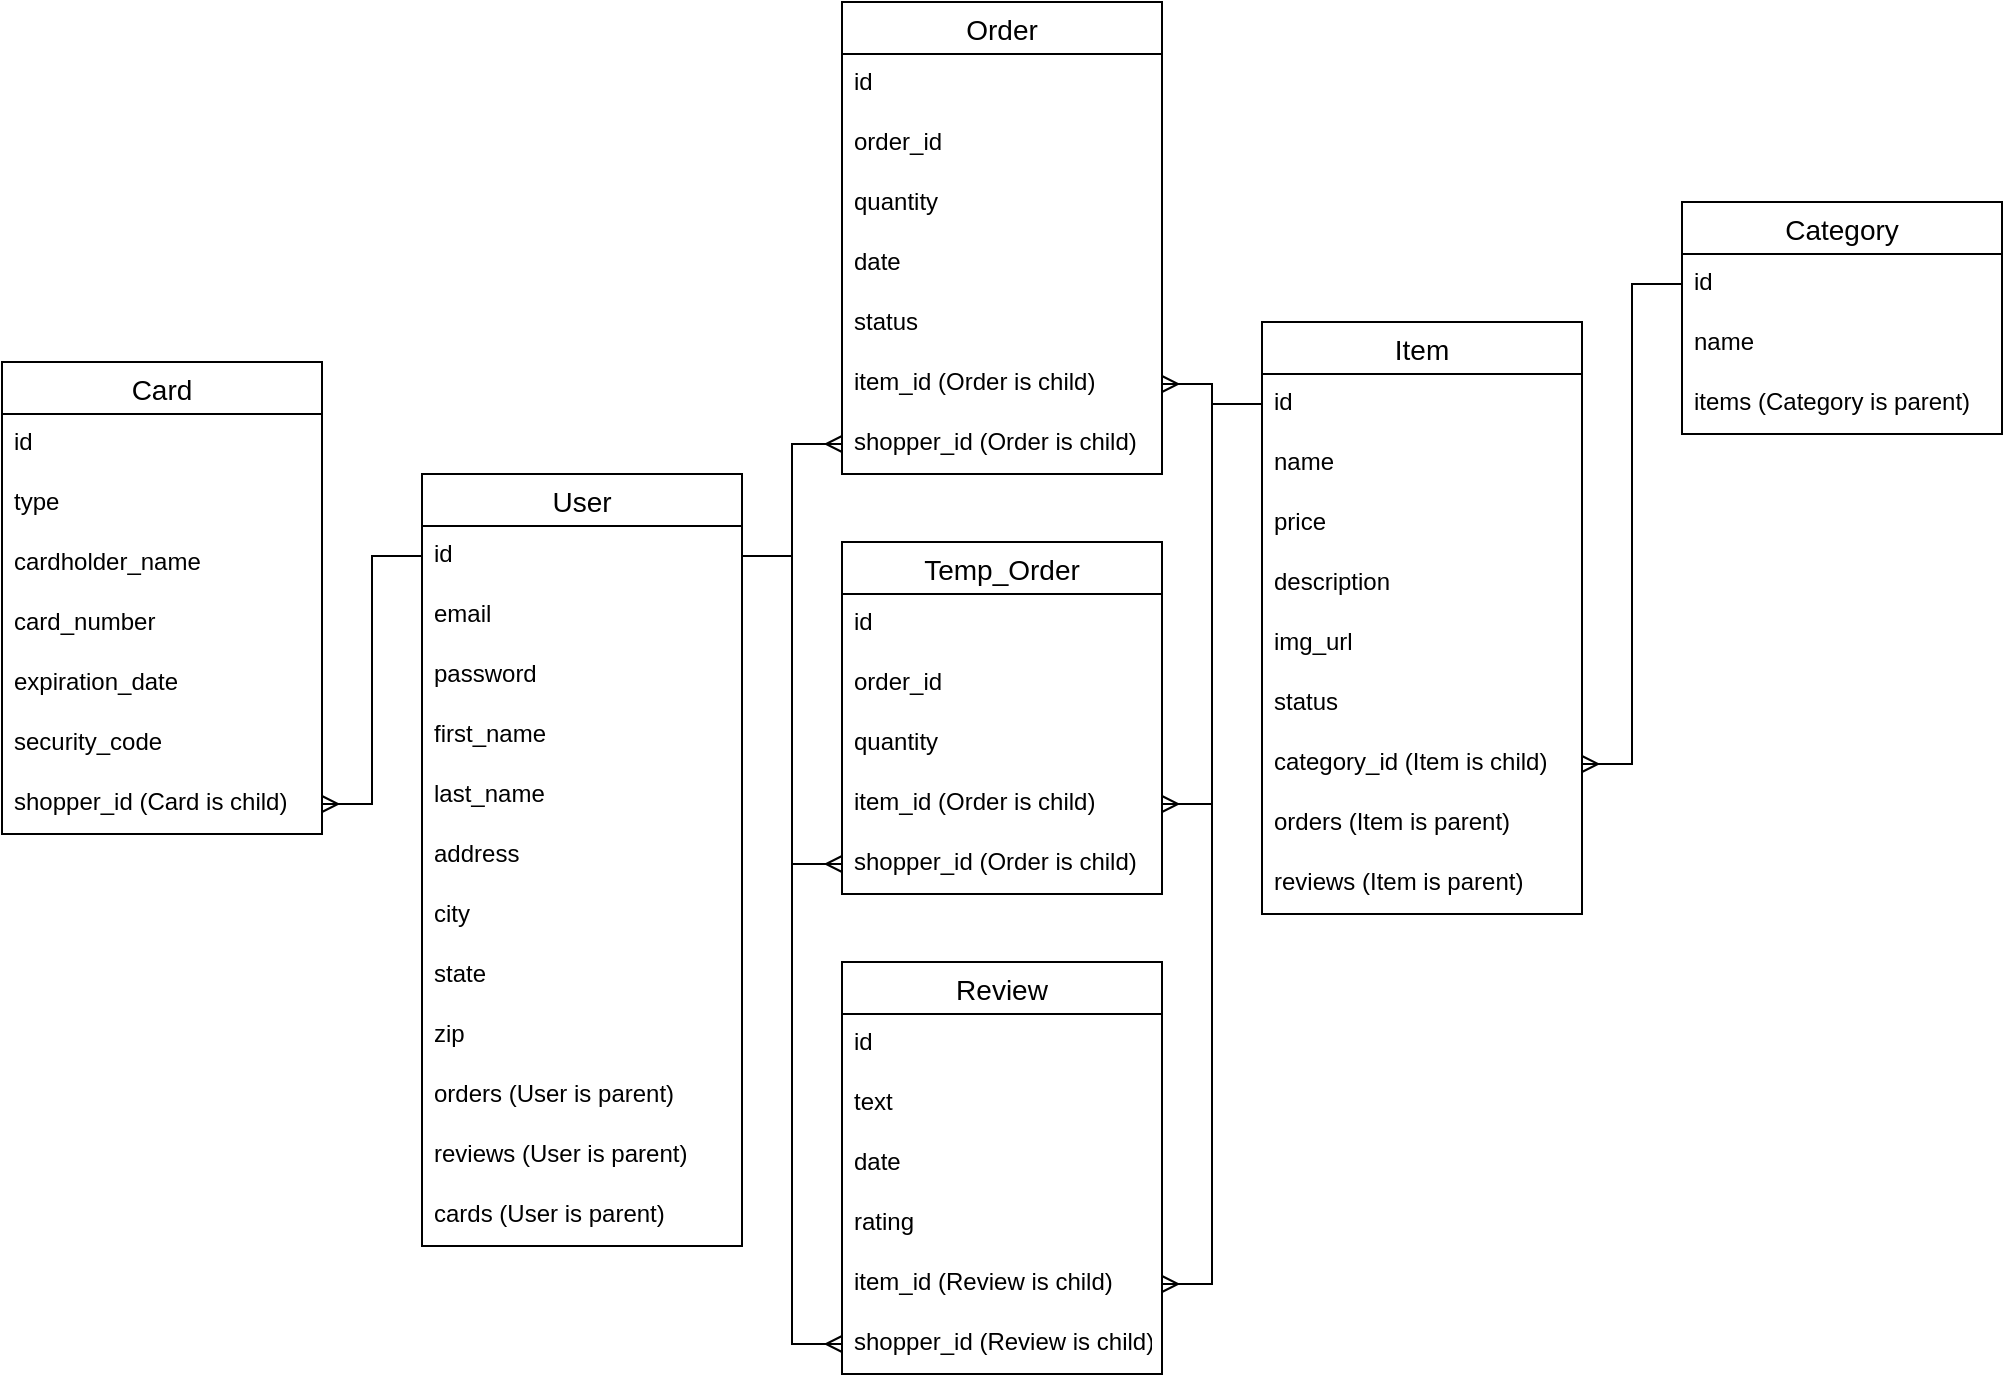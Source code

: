 <mxfile version="20.2.5" type="device"><diagram id="drTAGpj-nK9G6mbpTzMT" name="Page-1"><mxGraphModel dx="1888" dy="547" grid="1" gridSize="10" guides="1" tooltips="1" connect="1" arrows="1" fold="1" page="1" pageScale="1" pageWidth="850" pageHeight="1100" math="0" shadow="0"><root><mxCell id="0"/><mxCell id="1" parent="0"/><mxCell id="ERQlj1JSZM2KUnO7Cb2--1" value="User" style="swimlane;fontStyle=0;childLayout=stackLayout;horizontal=1;startSize=26;horizontalStack=0;resizeParent=1;resizeParentMax=0;resizeLast=0;collapsible=1;marginBottom=0;align=center;fontSize=14;" parent="1" vertex="1"><mxGeometry x="30" y="316" width="160" height="386" as="geometry"><mxRectangle x="60" y="70" width="50" height="26" as="alternateBounds"/></mxGeometry></mxCell><mxCell id="ERQlj1JSZM2KUnO7Cb2--2" value="id" style="text;strokeColor=none;fillColor=none;spacingLeft=4;spacingRight=4;overflow=hidden;rotatable=0;points=[[0,0.5],[1,0.5]];portConstraint=eastwest;fontSize=12;" parent="ERQlj1JSZM2KUnO7Cb2--1" vertex="1"><mxGeometry y="26" width="160" height="30" as="geometry"/></mxCell><mxCell id="ERQlj1JSZM2KUnO7Cb2--7" value="email" style="text;strokeColor=none;fillColor=none;spacingLeft=4;spacingRight=4;overflow=hidden;rotatable=0;points=[[0,0.5],[1,0.5]];portConstraint=eastwest;fontSize=12;" parent="ERQlj1JSZM2KUnO7Cb2--1" vertex="1"><mxGeometry y="56" width="160" height="30" as="geometry"/></mxCell><mxCell id="ERQlj1JSZM2KUnO7Cb2--3" value="password" style="text;strokeColor=none;fillColor=none;spacingLeft=4;spacingRight=4;overflow=hidden;rotatable=0;points=[[0,0.5],[1,0.5]];portConstraint=eastwest;fontSize=12;" parent="ERQlj1JSZM2KUnO7Cb2--1" vertex="1"><mxGeometry y="86" width="160" height="30" as="geometry"/></mxCell><mxCell id="ERQlj1JSZM2KUnO7Cb2--8" value="first_name" style="text;strokeColor=none;fillColor=none;spacingLeft=4;spacingRight=4;overflow=hidden;rotatable=0;points=[[0,0.5],[1,0.5]];portConstraint=eastwest;fontSize=12;" parent="ERQlj1JSZM2KUnO7Cb2--1" vertex="1"><mxGeometry y="116" width="160" height="30" as="geometry"/></mxCell><mxCell id="ERQlj1JSZM2KUnO7Cb2--4" value="last_name" style="text;strokeColor=none;fillColor=none;spacingLeft=4;spacingRight=4;overflow=hidden;rotatable=0;points=[[0,0.5],[1,0.5]];portConstraint=eastwest;fontSize=12;" parent="ERQlj1JSZM2KUnO7Cb2--1" vertex="1"><mxGeometry y="146" width="160" height="30" as="geometry"/></mxCell><mxCell id="ERQlj1JSZM2KUnO7Cb2--5" value="address" style="text;strokeColor=none;fillColor=none;spacingLeft=4;spacingRight=4;overflow=hidden;rotatable=0;points=[[0,0.5],[1,0.5]];portConstraint=eastwest;fontSize=12;" parent="ERQlj1JSZM2KUnO7Cb2--1" vertex="1"><mxGeometry y="176" width="160" height="30" as="geometry"/></mxCell><mxCell id="ERQlj1JSZM2KUnO7Cb2--6" value="city" style="text;strokeColor=none;fillColor=none;spacingLeft=4;spacingRight=4;overflow=hidden;rotatable=0;points=[[0,0.5],[1,0.5]];portConstraint=eastwest;fontSize=12;" parent="ERQlj1JSZM2KUnO7Cb2--1" vertex="1"><mxGeometry y="206" width="160" height="30" as="geometry"/></mxCell><mxCell id="ERQlj1JSZM2KUnO7Cb2--9" value="state" style="text;strokeColor=none;fillColor=none;spacingLeft=4;spacingRight=4;overflow=hidden;rotatable=0;points=[[0,0.5],[1,0.5]];portConstraint=eastwest;fontSize=12;" parent="ERQlj1JSZM2KUnO7Cb2--1" vertex="1"><mxGeometry y="236" width="160" height="30" as="geometry"/></mxCell><mxCell id="ERQlj1JSZM2KUnO7Cb2--10" value="zip" style="text;strokeColor=none;fillColor=none;spacingLeft=4;spacingRight=4;overflow=hidden;rotatable=0;points=[[0,0.5],[1,0.5]];portConstraint=eastwest;fontSize=12;" parent="ERQlj1JSZM2KUnO7Cb2--1" vertex="1"><mxGeometry y="266" width="160" height="30" as="geometry"/></mxCell><mxCell id="ERQlj1JSZM2KUnO7Cb2--11" value="orders (User is parent) " style="text;strokeColor=none;fillColor=none;spacingLeft=4;spacingRight=4;overflow=hidden;rotatable=0;points=[[0,0.5],[1,0.5]];portConstraint=eastwest;fontSize=12;" parent="ERQlj1JSZM2KUnO7Cb2--1" vertex="1"><mxGeometry y="296" width="160" height="30" as="geometry"/></mxCell><mxCell id="ERQlj1JSZM2KUnO7Cb2--55" value="reviews (User is parent) " style="text;strokeColor=none;fillColor=none;spacingLeft=4;spacingRight=4;overflow=hidden;rotatable=0;points=[[0,0.5],[1,0.5]];portConstraint=eastwest;fontSize=12;" parent="ERQlj1JSZM2KUnO7Cb2--1" vertex="1"><mxGeometry y="326" width="160" height="30" as="geometry"/></mxCell><mxCell id="0J3Eq5K0hZ_3Edq442Rk-10" value="cards (User is parent) " style="text;strokeColor=none;fillColor=none;spacingLeft=4;spacingRight=4;overflow=hidden;rotatable=0;points=[[0,0.5],[1,0.5]];portConstraint=eastwest;fontSize=12;" vertex="1" parent="ERQlj1JSZM2KUnO7Cb2--1"><mxGeometry y="356" width="160" height="30" as="geometry"/></mxCell><mxCell id="ERQlj1JSZM2KUnO7Cb2--12" value="Item" style="swimlane;fontStyle=0;childLayout=stackLayout;horizontal=1;startSize=26;horizontalStack=0;resizeParent=1;resizeParentMax=0;resizeLast=0;collapsible=1;marginBottom=0;align=center;fontSize=14;" parent="1" vertex="1"><mxGeometry x="450" y="240" width="160" height="296" as="geometry"/></mxCell><mxCell id="ERQlj1JSZM2KUnO7Cb2--13" value="id" style="text;strokeColor=none;fillColor=none;spacingLeft=4;spacingRight=4;overflow=hidden;rotatable=0;points=[[0,0.5],[1,0.5]];portConstraint=eastwest;fontSize=12;" parent="ERQlj1JSZM2KUnO7Cb2--12" vertex="1"><mxGeometry y="26" width="160" height="30" as="geometry"/></mxCell><mxCell id="ERQlj1JSZM2KUnO7Cb2--14" value="name" style="text;strokeColor=none;fillColor=none;spacingLeft=4;spacingRight=4;overflow=hidden;rotatable=0;points=[[0,0.5],[1,0.5]];portConstraint=eastwest;fontSize=12;" parent="ERQlj1JSZM2KUnO7Cb2--12" vertex="1"><mxGeometry y="56" width="160" height="30" as="geometry"/></mxCell><mxCell id="ERQlj1JSZM2KUnO7Cb2--15" value="price" style="text;strokeColor=none;fillColor=none;spacingLeft=4;spacingRight=4;overflow=hidden;rotatable=0;points=[[0,0.5],[1,0.5]];portConstraint=eastwest;fontSize=12;" parent="ERQlj1JSZM2KUnO7Cb2--12" vertex="1"><mxGeometry y="86" width="160" height="30" as="geometry"/></mxCell><mxCell id="jB_XMe2tnHd6rVzZjBi5-1" value="description" style="text;strokeColor=none;fillColor=none;spacingLeft=4;spacingRight=4;overflow=hidden;rotatable=0;points=[[0,0.5],[1,0.5]];portConstraint=eastwest;fontSize=12;" parent="ERQlj1JSZM2KUnO7Cb2--12" vertex="1"><mxGeometry y="116" width="160" height="30" as="geometry"/></mxCell><mxCell id="ERQlj1JSZM2KUnO7Cb2--16" value="img_url" style="text;strokeColor=none;fillColor=none;spacingLeft=4;spacingRight=4;overflow=hidden;rotatable=0;points=[[0,0.5],[1,0.5]];portConstraint=eastwest;fontSize=12;" parent="ERQlj1JSZM2KUnO7Cb2--12" vertex="1"><mxGeometry y="146" width="160" height="30" as="geometry"/></mxCell><mxCell id="ERQlj1JSZM2KUnO7Cb2--17" value="status" style="text;strokeColor=none;fillColor=none;spacingLeft=4;spacingRight=4;overflow=hidden;rotatable=0;points=[[0,0.5],[1,0.5]];portConstraint=eastwest;fontSize=12;" parent="ERQlj1JSZM2KUnO7Cb2--12" vertex="1"><mxGeometry y="176" width="160" height="30" as="geometry"/></mxCell><mxCell id="ERQlj1JSZM2KUnO7Cb2--18" value="category_id (Item is child)" style="text;strokeColor=none;fillColor=none;spacingLeft=4;spacingRight=4;overflow=hidden;rotatable=0;points=[[0,0.5],[1,0.5]];portConstraint=eastwest;fontSize=12;" parent="ERQlj1JSZM2KUnO7Cb2--12" vertex="1"><mxGeometry y="206" width="160" height="30" as="geometry"/></mxCell><mxCell id="ERQlj1JSZM2KUnO7Cb2--19" value="orders (Item is parent)" style="text;strokeColor=none;fillColor=none;spacingLeft=4;spacingRight=4;overflow=hidden;rotatable=0;points=[[0,0.5],[1,0.5]];portConstraint=eastwest;fontSize=12;" parent="ERQlj1JSZM2KUnO7Cb2--12" vertex="1"><mxGeometry y="236" width="160" height="30" as="geometry"/></mxCell><mxCell id="ERQlj1JSZM2KUnO7Cb2--59" value="reviews (Item is parent)" style="text;strokeColor=none;fillColor=none;spacingLeft=4;spacingRight=4;overflow=hidden;rotatable=0;points=[[0,0.5],[1,0.5]];portConstraint=eastwest;fontSize=12;" parent="ERQlj1JSZM2KUnO7Cb2--12" vertex="1"><mxGeometry y="266" width="160" height="30" as="geometry"/></mxCell><mxCell id="ERQlj1JSZM2KUnO7Cb2--20" value="Category" style="swimlane;fontStyle=0;childLayout=stackLayout;horizontal=1;startSize=26;horizontalStack=0;resizeParent=1;resizeParentMax=0;resizeLast=0;collapsible=1;marginBottom=0;align=center;fontSize=14;" parent="1" vertex="1"><mxGeometry x="660" y="180" width="160" height="116" as="geometry"/></mxCell><mxCell id="ERQlj1JSZM2KUnO7Cb2--21" value="id" style="text;strokeColor=none;fillColor=none;spacingLeft=4;spacingRight=4;overflow=hidden;rotatable=0;points=[[0,0.5],[1,0.5]];portConstraint=eastwest;fontSize=12;" parent="ERQlj1JSZM2KUnO7Cb2--20" vertex="1"><mxGeometry y="26" width="160" height="30" as="geometry"/></mxCell><mxCell id="ERQlj1JSZM2KUnO7Cb2--22" value="name" style="text;strokeColor=none;fillColor=none;spacingLeft=4;spacingRight=4;overflow=hidden;rotatable=0;points=[[0,0.5],[1,0.5]];portConstraint=eastwest;fontSize=12;" parent="ERQlj1JSZM2KUnO7Cb2--20" vertex="1"><mxGeometry y="56" width="160" height="30" as="geometry"/></mxCell><mxCell id="ERQlj1JSZM2KUnO7Cb2--23" value="items (Category is parent)" style="text;strokeColor=none;fillColor=none;spacingLeft=4;spacingRight=4;overflow=hidden;rotatable=0;points=[[0,0.5],[1,0.5]];portConstraint=eastwest;fontSize=12;" parent="ERQlj1JSZM2KUnO7Cb2--20" vertex="1"><mxGeometry y="86" width="160" height="30" as="geometry"/></mxCell><mxCell id="ERQlj1JSZM2KUnO7Cb2--24" value="Order" style="swimlane;fontStyle=0;childLayout=stackLayout;horizontal=1;startSize=26;horizontalStack=0;resizeParent=1;resizeParentMax=0;resizeLast=0;collapsible=1;marginBottom=0;align=center;fontSize=14;" parent="1" vertex="1"><mxGeometry x="240" y="80" width="160" height="236" as="geometry"/></mxCell><mxCell id="ERQlj1JSZM2KUnO7Cb2--25" value="id" style="text;strokeColor=none;fillColor=none;spacingLeft=4;spacingRight=4;overflow=hidden;rotatable=0;points=[[0,0.5],[1,0.5]];portConstraint=eastwest;fontSize=12;" parent="ERQlj1JSZM2KUnO7Cb2--24" vertex="1"><mxGeometry y="26" width="160" height="30" as="geometry"/></mxCell><mxCell id="j6rLIwHsyZl_f7r1hFHz-4" value="order_id" style="text;strokeColor=none;fillColor=none;spacingLeft=4;spacingRight=4;overflow=hidden;rotatable=0;points=[[0,0.5],[1,0.5]];portConstraint=eastwest;fontSize=12;" parent="ERQlj1JSZM2KUnO7Cb2--24" vertex="1"><mxGeometry y="56" width="160" height="30" as="geometry"/></mxCell><mxCell id="ERQlj1JSZM2KUnO7Cb2--36" value="quantity" style="text;strokeColor=none;fillColor=none;spacingLeft=4;spacingRight=4;overflow=hidden;rotatable=0;points=[[0,0.5],[1,0.5]];portConstraint=eastwest;fontSize=12;" parent="ERQlj1JSZM2KUnO7Cb2--24" vertex="1"><mxGeometry y="86" width="160" height="30" as="geometry"/></mxCell><mxCell id="j6rLIwHsyZl_f7r1hFHz-3" value="date" style="text;strokeColor=none;fillColor=none;spacingLeft=4;spacingRight=4;overflow=hidden;rotatable=0;points=[[0,0.5],[1,0.5]];portConstraint=eastwest;fontSize=12;" parent="ERQlj1JSZM2KUnO7Cb2--24" vertex="1"><mxGeometry y="116" width="160" height="30" as="geometry"/></mxCell><mxCell id="j6rLIwHsyZl_f7r1hFHz-7" value="status" style="text;strokeColor=none;fillColor=none;spacingLeft=4;spacingRight=4;overflow=hidden;rotatable=0;points=[[0,0.5],[1,0.5]];portConstraint=eastwest;fontSize=12;" parent="ERQlj1JSZM2KUnO7Cb2--24" vertex="1"><mxGeometry y="146" width="160" height="30" as="geometry"/></mxCell><mxCell id="ERQlj1JSZM2KUnO7Cb2--26" value="item_id (Order is child)" style="text;strokeColor=none;fillColor=none;spacingLeft=4;spacingRight=4;overflow=hidden;rotatable=0;points=[[0,0.5],[1,0.5]];portConstraint=eastwest;fontSize=12;" parent="ERQlj1JSZM2KUnO7Cb2--24" vertex="1"><mxGeometry y="176" width="160" height="30" as="geometry"/></mxCell><mxCell id="ERQlj1JSZM2KUnO7Cb2--28" value="shopper_id (Order is child)" style="text;strokeColor=none;fillColor=none;spacingLeft=4;spacingRight=4;overflow=hidden;rotatable=0;points=[[0,0.5],[1,0.5]];portConstraint=eastwest;fontSize=12;" parent="ERQlj1JSZM2KUnO7Cb2--24" vertex="1"><mxGeometry y="206" width="160" height="30" as="geometry"/></mxCell><mxCell id="ERQlj1JSZM2KUnO7Cb2--37" value="Temp_Order" style="swimlane;fontStyle=0;childLayout=stackLayout;horizontal=1;startSize=26;horizontalStack=0;resizeParent=1;resizeParentMax=0;resizeLast=0;collapsible=1;marginBottom=0;align=center;fontSize=14;" parent="1" vertex="1"><mxGeometry x="240" y="350" width="160" height="176" as="geometry"/></mxCell><mxCell id="ERQlj1JSZM2KUnO7Cb2--38" value="id" style="text;strokeColor=none;fillColor=none;spacingLeft=4;spacingRight=4;overflow=hidden;rotatable=0;points=[[0,0.5],[1,0.5]];portConstraint=eastwest;fontSize=12;" parent="ERQlj1JSZM2KUnO7Cb2--37" vertex="1"><mxGeometry y="26" width="160" height="30" as="geometry"/></mxCell><mxCell id="j6rLIwHsyZl_f7r1hFHz-6" value="order_id" style="text;strokeColor=none;fillColor=none;spacingLeft=4;spacingRight=4;overflow=hidden;rotatable=0;points=[[0,0.5],[1,0.5]];portConstraint=eastwest;fontSize=12;" parent="ERQlj1JSZM2KUnO7Cb2--37" vertex="1"><mxGeometry y="56" width="160" height="30" as="geometry"/></mxCell><mxCell id="ERQlj1JSZM2KUnO7Cb2--39" value="quantity" style="text;strokeColor=none;fillColor=none;spacingLeft=4;spacingRight=4;overflow=hidden;rotatable=0;points=[[0,0.5],[1,0.5]];portConstraint=eastwest;fontSize=12;" parent="ERQlj1JSZM2KUnO7Cb2--37" vertex="1"><mxGeometry y="86" width="160" height="30" as="geometry"/></mxCell><mxCell id="ERQlj1JSZM2KUnO7Cb2--40" value="item_id (Order is child)" style="text;strokeColor=none;fillColor=none;spacingLeft=4;spacingRight=4;overflow=hidden;rotatable=0;points=[[0,0.5],[1,0.5]];portConstraint=eastwest;fontSize=12;" parent="ERQlj1JSZM2KUnO7Cb2--37" vertex="1"><mxGeometry y="116" width="160" height="30" as="geometry"/></mxCell><mxCell id="ERQlj1JSZM2KUnO7Cb2--41" value="shopper_id (Order is child)" style="text;strokeColor=none;fillColor=none;spacingLeft=4;spacingRight=4;overflow=hidden;rotatable=0;points=[[0,0.5],[1,0.5]];portConstraint=eastwest;fontSize=12;" parent="ERQlj1JSZM2KUnO7Cb2--37" vertex="1"><mxGeometry y="146" width="160" height="30" as="geometry"/></mxCell><mxCell id="ERQlj1JSZM2KUnO7Cb2--42" value="Review" style="swimlane;fontStyle=0;childLayout=stackLayout;horizontal=1;startSize=26;horizontalStack=0;resizeParent=1;resizeParentMax=0;resizeLast=0;collapsible=1;marginBottom=0;align=center;fontSize=14;" parent="1" vertex="1"><mxGeometry x="240" y="560" width="160" height="206" as="geometry"/></mxCell><mxCell id="ERQlj1JSZM2KUnO7Cb2--43" value="id" style="text;strokeColor=none;fillColor=none;spacingLeft=4;spacingRight=4;overflow=hidden;rotatable=0;points=[[0,0.5],[1,0.5]];portConstraint=eastwest;fontSize=12;" parent="ERQlj1JSZM2KUnO7Cb2--42" vertex="1"><mxGeometry y="26" width="160" height="30" as="geometry"/></mxCell><mxCell id="ERQlj1JSZM2KUnO7Cb2--44" value="text" style="text;strokeColor=none;fillColor=none;spacingLeft=4;spacingRight=4;overflow=hidden;rotatable=0;points=[[0,0.5],[1,0.5]];portConstraint=eastwest;fontSize=12;" parent="ERQlj1JSZM2KUnO7Cb2--42" vertex="1"><mxGeometry y="56" width="160" height="30" as="geometry"/></mxCell><mxCell id="ERQlj1JSZM2KUnO7Cb2--63" value="date" style="text;strokeColor=none;fillColor=none;spacingLeft=4;spacingRight=4;overflow=hidden;rotatable=0;points=[[0,0.5],[1,0.5]];portConstraint=eastwest;fontSize=12;" parent="ERQlj1JSZM2KUnO7Cb2--42" vertex="1"><mxGeometry y="86" width="160" height="30" as="geometry"/></mxCell><mxCell id="ERQlj1JSZM2KUnO7Cb2--64" value="rating" style="text;strokeColor=none;fillColor=none;spacingLeft=4;spacingRight=4;overflow=hidden;rotatable=0;points=[[0,0.5],[1,0.5]];portConstraint=eastwest;fontSize=12;" parent="ERQlj1JSZM2KUnO7Cb2--42" vertex="1"><mxGeometry y="116" width="160" height="30" as="geometry"/></mxCell><mxCell id="ERQlj1JSZM2KUnO7Cb2--45" value="item_id (Review is child)" style="text;strokeColor=none;fillColor=none;spacingLeft=4;spacingRight=4;overflow=hidden;rotatable=0;points=[[0,0.5],[1,0.5]];portConstraint=eastwest;fontSize=12;" parent="ERQlj1JSZM2KUnO7Cb2--42" vertex="1"><mxGeometry y="146" width="160" height="30" as="geometry"/></mxCell><mxCell id="ERQlj1JSZM2KUnO7Cb2--52" value="shopper_id (Review is child)" style="text;strokeColor=none;fillColor=none;spacingLeft=4;spacingRight=4;overflow=hidden;rotatable=0;points=[[0,0.5],[1,0.5]];portConstraint=eastwest;fontSize=12;" parent="ERQlj1JSZM2KUnO7Cb2--42" vertex="1"><mxGeometry y="176" width="160" height="30" as="geometry"/></mxCell><mxCell id="ERQlj1JSZM2KUnO7Cb2--73" style="edgeStyle=orthogonalEdgeStyle;rounded=0;orthogonalLoop=1;jettySize=auto;html=1;endArrow=ERmany;endFill=0;" parent="1" source="ERQlj1JSZM2KUnO7Cb2--2" target="ERQlj1JSZM2KUnO7Cb2--28" edge="1"><mxGeometry relative="1" as="geometry"/></mxCell><mxCell id="ERQlj1JSZM2KUnO7Cb2--74" style="edgeStyle=orthogonalEdgeStyle;rounded=0;orthogonalLoop=1;jettySize=auto;html=1;entryX=0;entryY=0.5;entryDx=0;entryDy=0;endArrow=ERmany;endFill=0;" parent="1" source="ERQlj1JSZM2KUnO7Cb2--2" target="ERQlj1JSZM2KUnO7Cb2--41" edge="1"><mxGeometry relative="1" as="geometry"/></mxCell><mxCell id="ERQlj1JSZM2KUnO7Cb2--75" style="edgeStyle=orthogonalEdgeStyle;rounded=0;orthogonalLoop=1;jettySize=auto;html=1;entryX=0;entryY=0.5;entryDx=0;entryDy=0;endArrow=ERmany;endFill=0;" parent="1" source="ERQlj1JSZM2KUnO7Cb2--2" target="ERQlj1JSZM2KUnO7Cb2--52" edge="1"><mxGeometry relative="1" as="geometry"/></mxCell><mxCell id="ERQlj1JSZM2KUnO7Cb2--76" style="edgeStyle=orthogonalEdgeStyle;rounded=0;orthogonalLoop=1;jettySize=auto;html=1;endArrow=ERmany;endFill=0;" parent="1" source="ERQlj1JSZM2KUnO7Cb2--13" target="ERQlj1JSZM2KUnO7Cb2--26" edge="1"><mxGeometry relative="1" as="geometry"/></mxCell><mxCell id="ERQlj1JSZM2KUnO7Cb2--77" style="edgeStyle=orthogonalEdgeStyle;rounded=0;orthogonalLoop=1;jettySize=auto;html=1;entryX=1;entryY=0.5;entryDx=0;entryDy=0;endArrow=ERmany;endFill=0;" parent="1" source="ERQlj1JSZM2KUnO7Cb2--13" target="ERQlj1JSZM2KUnO7Cb2--40" edge="1"><mxGeometry relative="1" as="geometry"/></mxCell><mxCell id="ERQlj1JSZM2KUnO7Cb2--78" style="edgeStyle=orthogonalEdgeStyle;rounded=0;orthogonalLoop=1;jettySize=auto;html=1;entryX=1;entryY=0.5;entryDx=0;entryDy=0;endArrow=ERmany;endFill=0;" parent="1" source="ERQlj1JSZM2KUnO7Cb2--13" target="ERQlj1JSZM2KUnO7Cb2--45" edge="1"><mxGeometry relative="1" as="geometry"/></mxCell><mxCell id="ERQlj1JSZM2KUnO7Cb2--79" style="edgeStyle=orthogonalEdgeStyle;rounded=0;orthogonalLoop=1;jettySize=auto;html=1;entryX=1;entryY=0.5;entryDx=0;entryDy=0;endArrow=ERmany;endFill=0;" parent="1" source="ERQlj1JSZM2KUnO7Cb2--21" target="ERQlj1JSZM2KUnO7Cb2--18" edge="1"><mxGeometry relative="1" as="geometry"/></mxCell><mxCell id="0J3Eq5K0hZ_3Edq442Rk-1" value="Card" style="swimlane;fontStyle=0;childLayout=stackLayout;horizontal=1;startSize=26;horizontalStack=0;resizeParent=1;resizeParentMax=0;resizeLast=0;collapsible=1;marginBottom=0;align=center;fontSize=14;" vertex="1" parent="1"><mxGeometry x="-180" y="260" width="160" height="236" as="geometry"/></mxCell><mxCell id="0J3Eq5K0hZ_3Edq442Rk-2" value="id" style="text;strokeColor=none;fillColor=none;spacingLeft=4;spacingRight=4;overflow=hidden;rotatable=0;points=[[0,0.5],[1,0.5]];portConstraint=eastwest;fontSize=12;" vertex="1" parent="0J3Eq5K0hZ_3Edq442Rk-1"><mxGeometry y="26" width="160" height="30" as="geometry"/></mxCell><mxCell id="0J3Eq5K0hZ_3Edq442Rk-3" value="type" style="text;strokeColor=none;fillColor=none;spacingLeft=4;spacingRight=4;overflow=hidden;rotatable=0;points=[[0,0.5],[1,0.5]];portConstraint=eastwest;fontSize=12;" vertex="1" parent="0J3Eq5K0hZ_3Edq442Rk-1"><mxGeometry y="56" width="160" height="30" as="geometry"/></mxCell><mxCell id="0J3Eq5K0hZ_3Edq442Rk-4" value="cardholder_name" style="text;strokeColor=none;fillColor=none;spacingLeft=4;spacingRight=4;overflow=hidden;rotatable=0;points=[[0,0.5],[1,0.5]];portConstraint=eastwest;fontSize=12;" vertex="1" parent="0J3Eq5K0hZ_3Edq442Rk-1"><mxGeometry y="86" width="160" height="30" as="geometry"/></mxCell><mxCell id="0J3Eq5K0hZ_3Edq442Rk-5" value="card_number" style="text;strokeColor=none;fillColor=none;spacingLeft=4;spacingRight=4;overflow=hidden;rotatable=0;points=[[0,0.5],[1,0.5]];portConstraint=eastwest;fontSize=12;" vertex="1" parent="0J3Eq5K0hZ_3Edq442Rk-1"><mxGeometry y="116" width="160" height="30" as="geometry"/></mxCell><mxCell id="0J3Eq5K0hZ_3Edq442Rk-6" value="expiration_date" style="text;strokeColor=none;fillColor=none;spacingLeft=4;spacingRight=4;overflow=hidden;rotatable=0;points=[[0,0.5],[1,0.5]];portConstraint=eastwest;fontSize=12;" vertex="1" parent="0J3Eq5K0hZ_3Edq442Rk-1"><mxGeometry y="146" width="160" height="30" as="geometry"/></mxCell><mxCell id="0J3Eq5K0hZ_3Edq442Rk-7" value="security_code" style="text;strokeColor=none;fillColor=none;spacingLeft=4;spacingRight=4;overflow=hidden;rotatable=0;points=[[0,0.5],[1,0.5]];portConstraint=eastwest;fontSize=12;" vertex="1" parent="0J3Eq5K0hZ_3Edq442Rk-1"><mxGeometry y="176" width="160" height="30" as="geometry"/></mxCell><mxCell id="0J3Eq5K0hZ_3Edq442Rk-8" value="shopper_id (Card is child)" style="text;strokeColor=none;fillColor=none;spacingLeft=4;spacingRight=4;overflow=hidden;rotatable=0;points=[[0,0.5],[1,0.5]];portConstraint=eastwest;fontSize=12;" vertex="1" parent="0J3Eq5K0hZ_3Edq442Rk-1"><mxGeometry y="206" width="160" height="30" as="geometry"/></mxCell><mxCell id="0J3Eq5K0hZ_3Edq442Rk-11" style="edgeStyle=orthogonalEdgeStyle;rounded=0;orthogonalLoop=1;jettySize=auto;html=1;endArrow=ERmany;endFill=0;" edge="1" parent="1" source="ERQlj1JSZM2KUnO7Cb2--2" target="0J3Eq5K0hZ_3Edq442Rk-8"><mxGeometry relative="1" as="geometry"/></mxCell></root></mxGraphModel></diagram></mxfile>